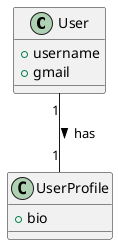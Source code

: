 @startuml

class User {
    + username
    + gmail
}

class UserProfile {
    + bio
}

User "1" -- "1" UserProfile : has >

@enduml